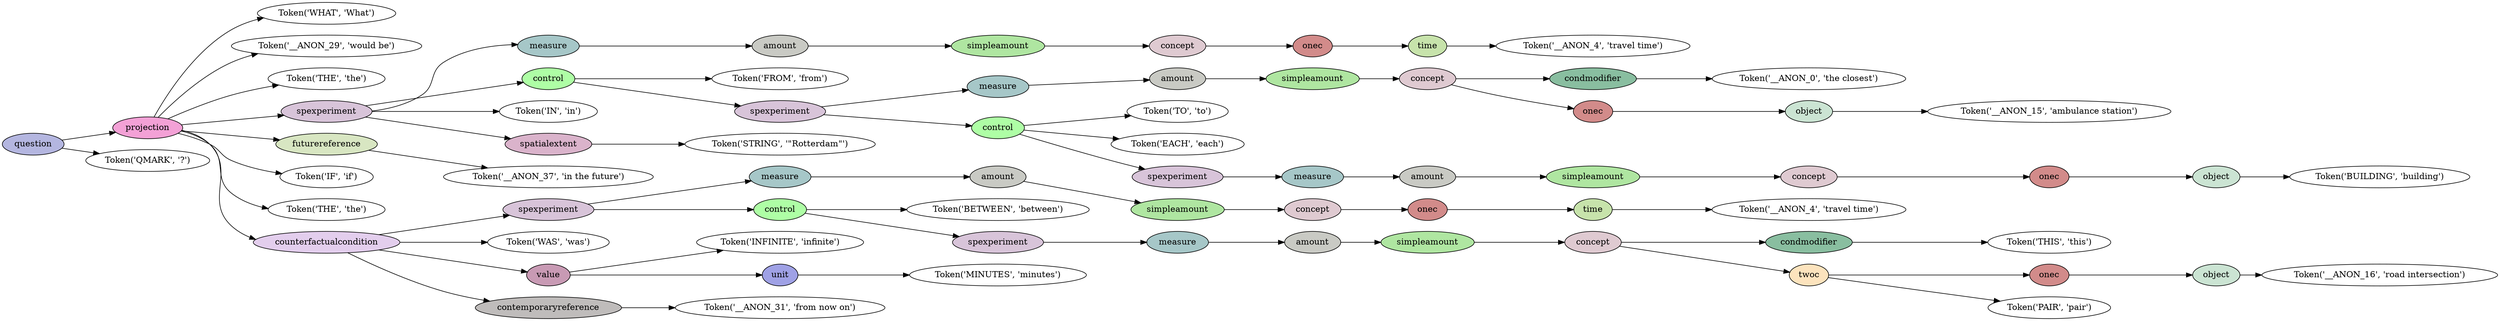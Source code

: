 digraph G {
rankdir=LR;
0 [label="Token('WHAT', 'What')"];
1 [label="Token('__ANON_29', 'would be')"];
2 [label="Token('THE', 'the')"];
3 [label="Token('__ANON_4', 'travel time')"];
4 [fillcolor="#c7e3ab", label=time, style=filled];
4 -> 3;
5 [fillcolor="#d28b8a", label=onec, style=filled];
5 -> 4;
6 [fillcolor="#dfcad1", label=concept, style=filled];
6 -> 5;
7 [fillcolor="#afe6a1", label=simpleamount, style=filled];
7 -> 6;
8 [fillcolor="#c9cac4", label=amount, style=filled];
8 -> 7;
9 [fillcolor="#a6c7c8", label=measure, style=filled];
9 -> 8;
10 [label="Token('FROM', 'from')"];
11 [label="Token('__ANON_0', 'the closest')"];
12 [fillcolor="#89bea0", label=condmodifier, style=filled];
12 -> 11;
13 [label="Token('__ANON_15', 'ambulance station')"];
14 [fillcolor="#cbe4d3", label=object, style=filled];
14 -> 13;
15 [fillcolor="#d28b8a", label=onec, style=filled];
15 -> 14;
16 [fillcolor="#dfcad1", label=concept, style=filled];
16 -> 12;
16 -> 15;
17 [fillcolor="#afe6a1", label=simpleamount, style=filled];
17 -> 16;
18 [fillcolor="#c9cac4", label=amount, style=filled];
18 -> 17;
19 [fillcolor="#a6c7c8", label=measure, style=filled];
19 -> 18;
20 [label="Token('TO', 'to')"];
21 [label="Token('EACH', 'each')"];
22 [label="Token('BUILDING', 'building')"];
23 [fillcolor="#cbe4d3", label=object, style=filled];
23 -> 22;
24 [fillcolor="#d28b8a", label=onec, style=filled];
24 -> 23;
25 [fillcolor="#dfcad1", label=concept, style=filled];
25 -> 24;
26 [fillcolor="#afe6a1", label=simpleamount, style=filled];
26 -> 25;
27 [fillcolor="#c9cac4", label=amount, style=filled];
27 -> 26;
28 [fillcolor="#a6c7c8", label=measure, style=filled];
28 -> 27;
29 [fillcolor="#d8c4d9", label=spexperiment, style=filled];
29 -> 28;
30 [fillcolor="#aefea5", label=control, style=filled];
30 -> 20;
30 -> 21;
30 -> 29;
31 [fillcolor="#d8c4d9", label=spexperiment, style=filled];
31 -> 19;
31 -> 30;
32 [fillcolor="#aefea5", label=control, style=filled];
32 -> 10;
32 -> 31;
33 [label="Token('IN', 'in')"];
34 [label="Token('STRING', '\"Rotterdam\"')"];
35 [fillcolor="#dab3cb", label=spatialextent, style=filled];
35 -> 34;
36 [fillcolor="#d8c4d9", label=spexperiment, style=filled];
36 -> 9;
36 -> 32;
36 -> 33;
36 -> 35;
37 [label="Token('__ANON_37', 'in the future')"];
38 [fillcolor="#d8e6c2", label=futurereference, style=filled];
38 -> 37;
39 [label="Token('IF', 'if')"];
40 [label="Token('THE', 'the')"];
41 [label="Token('__ANON_4', 'travel time')"];
42 [fillcolor="#c7e3ab", label=time, style=filled];
42 -> 41;
43 [fillcolor="#d28b8a", label=onec, style=filled];
43 -> 42;
44 [fillcolor="#dfcad1", label=concept, style=filled];
44 -> 43;
45 [fillcolor="#afe6a1", label=simpleamount, style=filled];
45 -> 44;
46 [fillcolor="#c9cac4", label=amount, style=filled];
46 -> 45;
47 [fillcolor="#a6c7c8", label=measure, style=filled];
47 -> 46;
48 [label="Token('BETWEEN', 'between')"];
49 [label="Token('THIS', 'this')"];
50 [fillcolor="#89bea0", label=condmodifier, style=filled];
50 -> 49;
51 [label="Token('__ANON_16', 'road intersection')"];
52 [fillcolor="#cbe4d3", label=object, style=filled];
52 -> 51;
53 [fillcolor="#d28b8a", label=onec, style=filled];
53 -> 52;
54 [label="Token('PAIR', 'pair')"];
55 [fillcolor="#fce3bd", label=twoc, style=filled];
55 -> 53;
55 -> 54;
56 [fillcolor="#dfcad1", label=concept, style=filled];
56 -> 50;
56 -> 55;
57 [fillcolor="#afe6a1", label=simpleamount, style=filled];
57 -> 56;
58 [fillcolor="#c9cac4", label=amount, style=filled];
58 -> 57;
59 [fillcolor="#a6c7c8", label=measure, style=filled];
59 -> 58;
60 [fillcolor="#d8c4d9", label=spexperiment, style=filled];
60 -> 59;
61 [fillcolor="#aefea5", label=control, style=filled];
61 -> 48;
61 -> 60;
62 [fillcolor="#d8c4d9", label=spexperiment, style=filled];
62 -> 47;
62 -> 61;
63 [label="Token('WAS', 'was')"];
64 [label="Token('INFINITE', 'infinite')"];
65 [label="Token('MINUTES', 'minutes')"];
66 [fillcolor="#9fa1e5", label=unit, style=filled];
66 -> 65;
67 [fillcolor="#c89ab4", label=value, style=filled];
67 -> 64;
67 -> 66;
68 [label="Token('__ANON_31', 'from now on')"];
69 [fillcolor="#bfbcbb", label=contemporaryreference, style=filled];
69 -> 68;
70 [fillcolor="#e3ceed", label=counterfactualcondition, style=filled];
70 -> 62;
70 -> 63;
70 -> 67;
70 -> 69;
71 [fillcolor="#f3a1d6", label=projection, style=filled];
71 -> 0;
71 -> 1;
71 -> 2;
71 -> 36;
71 -> 38;
71 -> 39;
71 -> 40;
71 -> 70;
72 [label="Token('QMARK', '?')"];
73 [fillcolor="#b4b6e0", label=question, style=filled];
73 -> 71;
73 -> 72;
}
